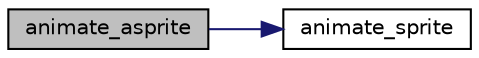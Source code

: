 digraph "animate_asprite"
{
 // INTERACTIVE_SVG=YES
 // LATEX_PDF_SIZE
  edge [fontname="Helvetica",fontsize="10",labelfontname="Helvetica",labelfontsize="10"];
  node [fontname="Helvetica",fontsize="10",shape=record];
  rankdir="LR";
  Node1 [label="animate_asprite",height=0.2,width=0.4,color="black", fillcolor="grey75", style="filled", fontcolor="black",tooltip=" "];
  Node1 -> Node2 [color="midnightblue",fontsize="10",style="solid",fontname="Helvetica"];
  Node2 [label="animate_sprite",height=0.2,width=0.4,color="black", fillcolor="white", style="filled",URL="$group__sprite.html#gae4f7f882c6d2d94aa68d2ff151232354",tooltip=" "];
}
